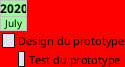{
  "sha1": "rdp97lmidkibqbj8g8k01y5jh5pidat",
  "insertion": {
    "when": "2024-06-04T17:28:43.643Z",
    "url": "https://forum.plantuml.net/13971/gantt-remove-background-grid-possible?show=13975#c13975",
    "user": "plantuml@gmail.com"
  }
}
@startgantt
<style>
ganttDiagram {
  document {
  backgroundColor red
  }
  timeline {
    BackgroundColor palegreen
 }
}
</style>
printscale monthly
hide footbox
Project starts 2020-07-01
[Design du prototype] starts 2020-07-01
[Test du prototype] starts 2020-07-16
[Design du prototype] ends 2020-07-15
[Test du prototype] ends 2020-07-25
@endgantt
